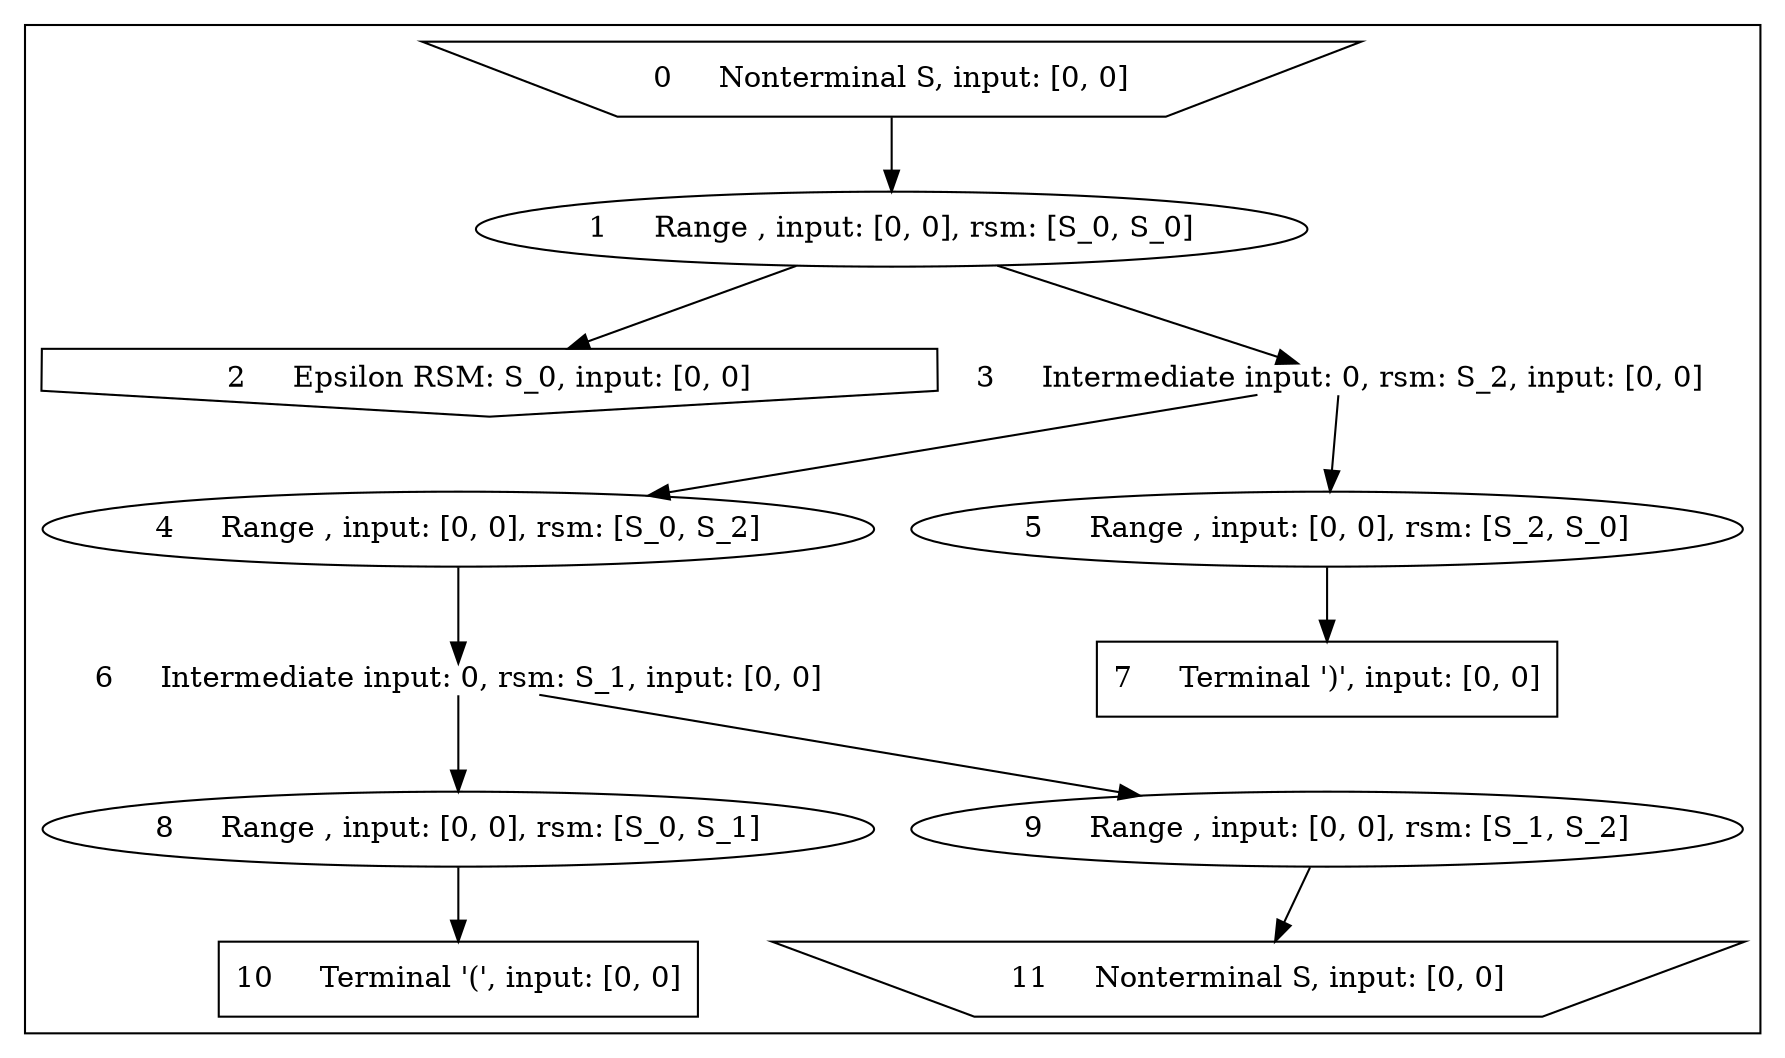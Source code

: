 digraph g {
labelloc="t"
label=""
subgraph cluster_0{
labelloc="t"
_0_0 [label = "0     Nonterminal S, input: [0, 0]", shape = invtrapezium]
_0_1 [label = "1     Range , input: [0, 0], rsm: [S_0, S_0]", shape = ellipse]
_0_2 [label = "10     Terminal '(', input: [0, 0]", shape = rectangle]
_0_3 [label = "11     Nonterminal S, input: [0, 0]", shape = invtrapezium]
_0_4 [label = "2     Epsilon RSM: S_0, input: [0, 0]", shape = invhouse]
_0_5 [label = "3     Intermediate input: 0, rsm: S_2, input: [0, 0]", shape = plain]
_0_6 [label = "4     Range , input: [0, 0], rsm: [S_0, S_2]", shape = ellipse]
_0_7 [label = "5     Range , input: [0, 0], rsm: [S_2, S_0]", shape = ellipse]
_0_8 [label = "6     Intermediate input: 0, rsm: S_1, input: [0, 0]", shape = plain]
_0_9 [label = "7     Terminal ')', input: [0, 0]", shape = rectangle]
_0_10 [label = "8     Range , input: [0, 0], rsm: [S_0, S_1]", shape = ellipse]
_0_11 [label = "9     Range , input: [0, 0], rsm: [S_1, S_2]", shape = ellipse]
_0_0->_0_1
_0_1->_0_4
_0_1->_0_5
_0_5->_0_6
_0_5->_0_7
_0_6->_0_8
_0_7->_0_9
_0_8->_0_10
_0_8->_0_11
_0_10->_0_2
_0_11->_0_3
}

}
